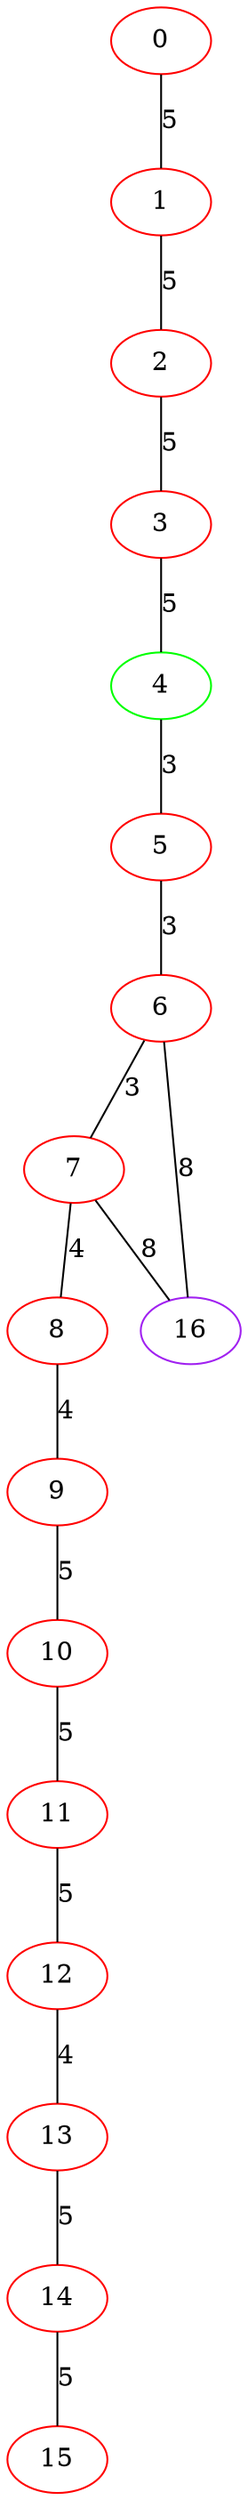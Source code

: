 graph "" {
0 [color=red, weight=1];
1 [color=red, weight=1];
2 [color=red, weight=1];
3 [color=red, weight=1];
4 [color=green, weight=2];
5 [color=red, weight=1];
6 [color=red, weight=1];
7 [color=red, weight=1];
8 [color=red, weight=1];
9 [color=red, weight=1];
10 [color=red, weight=1];
11 [color=red, weight=1];
12 [color=red, weight=1];
13 [color=red, weight=1];
14 [color=red, weight=1];
15 [color=red, weight=1];
16 [color=purple, weight=4];
0 -- 1  [key=0, label=5];
1 -- 2  [key=0, label=5];
2 -- 3  [key=0, label=5];
3 -- 4  [key=0, label=5];
4 -- 5  [key=0, label=3];
5 -- 6  [key=0, label=3];
6 -- 16  [key=0, label=8];
6 -- 7  [key=0, label=3];
7 -- 8  [key=0, label=4];
7 -- 16  [key=0, label=8];
8 -- 9  [key=0, label=4];
9 -- 10  [key=0, label=5];
10 -- 11  [key=0, label=5];
11 -- 12  [key=0, label=5];
12 -- 13  [key=0, label=4];
13 -- 14  [key=0, label=5];
14 -- 15  [key=0, label=5];
}
